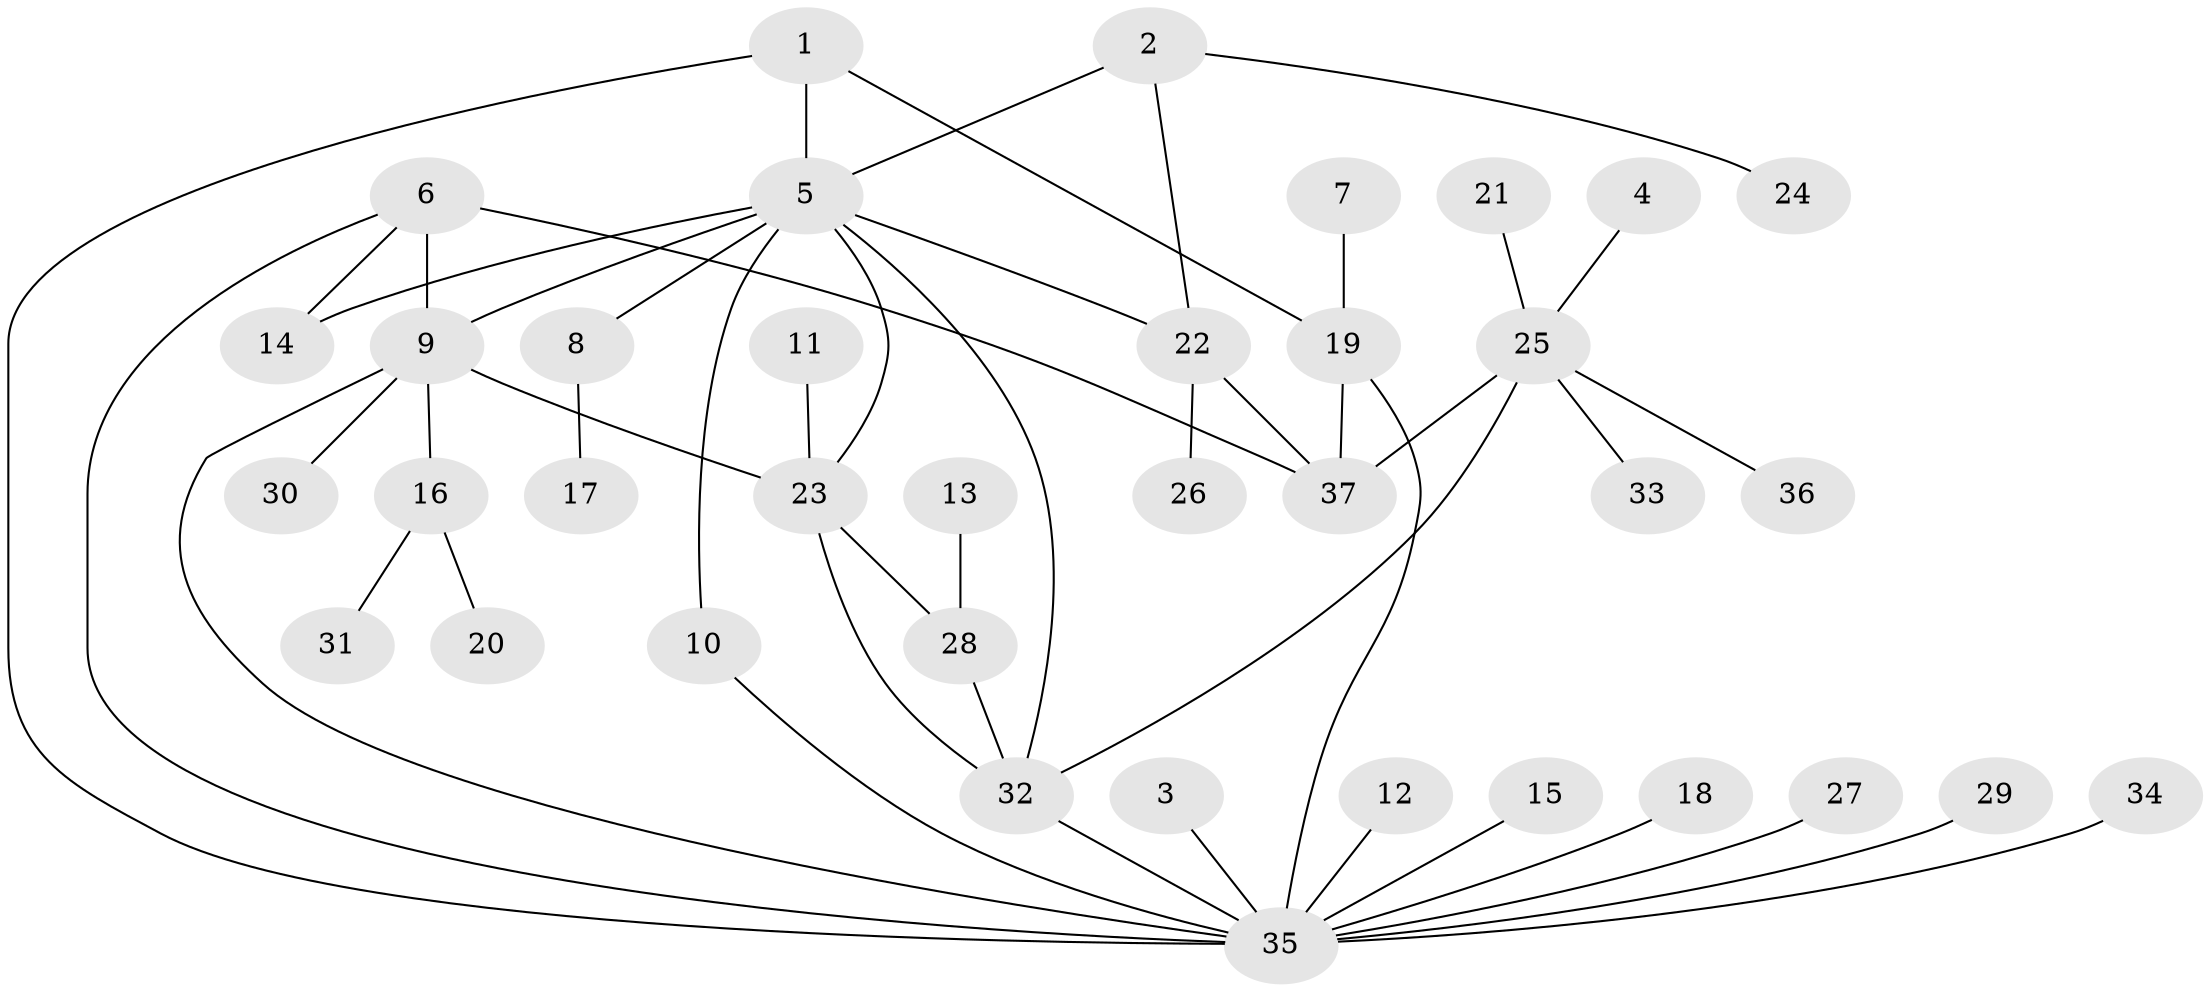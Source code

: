 // original degree distribution, {6: 0.0410958904109589, 3: 0.1095890410958904, 15: 0.0136986301369863, 5: 0.0410958904109589, 7: 0.0136986301369863, 9: 0.0410958904109589, 4: 0.0273972602739726, 2: 0.1095890410958904, 1: 0.6027397260273972}
// Generated by graph-tools (version 1.1) at 2025/02/03/09/25 03:02:40]
// undirected, 37 vertices, 49 edges
graph export_dot {
graph [start="1"]
  node [color=gray90,style=filled];
  1;
  2;
  3;
  4;
  5;
  6;
  7;
  8;
  9;
  10;
  11;
  12;
  13;
  14;
  15;
  16;
  17;
  18;
  19;
  20;
  21;
  22;
  23;
  24;
  25;
  26;
  27;
  28;
  29;
  30;
  31;
  32;
  33;
  34;
  35;
  36;
  37;
  1 -- 5 [weight=1.0];
  1 -- 19 [weight=1.0];
  1 -- 35 [weight=1.0];
  2 -- 5 [weight=1.0];
  2 -- 22 [weight=1.0];
  2 -- 24 [weight=1.0];
  3 -- 35 [weight=1.0];
  4 -- 25 [weight=1.0];
  5 -- 8 [weight=1.0];
  5 -- 9 [weight=1.0];
  5 -- 10 [weight=1.0];
  5 -- 14 [weight=1.0];
  5 -- 22 [weight=1.0];
  5 -- 23 [weight=1.0];
  5 -- 32 [weight=1.0];
  6 -- 9 [weight=2.0];
  6 -- 14 [weight=1.0];
  6 -- 35 [weight=1.0];
  6 -- 37 [weight=1.0];
  7 -- 19 [weight=1.0];
  8 -- 17 [weight=1.0];
  9 -- 16 [weight=1.0];
  9 -- 23 [weight=1.0];
  9 -- 30 [weight=1.0];
  9 -- 35 [weight=1.0];
  10 -- 35 [weight=1.0];
  11 -- 23 [weight=1.0];
  12 -- 35 [weight=1.0];
  13 -- 28 [weight=1.0];
  15 -- 35 [weight=1.0];
  16 -- 20 [weight=1.0];
  16 -- 31 [weight=1.0];
  18 -- 35 [weight=1.0];
  19 -- 35 [weight=1.0];
  19 -- 37 [weight=1.0];
  21 -- 25 [weight=1.0];
  22 -- 26 [weight=1.0];
  22 -- 37 [weight=1.0];
  23 -- 28 [weight=1.0];
  23 -- 32 [weight=1.0];
  25 -- 32 [weight=1.0];
  25 -- 33 [weight=1.0];
  25 -- 36 [weight=1.0];
  25 -- 37 [weight=2.0];
  27 -- 35 [weight=1.0];
  28 -- 32 [weight=1.0];
  29 -- 35 [weight=1.0];
  32 -- 35 [weight=1.0];
  34 -- 35 [weight=1.0];
}
